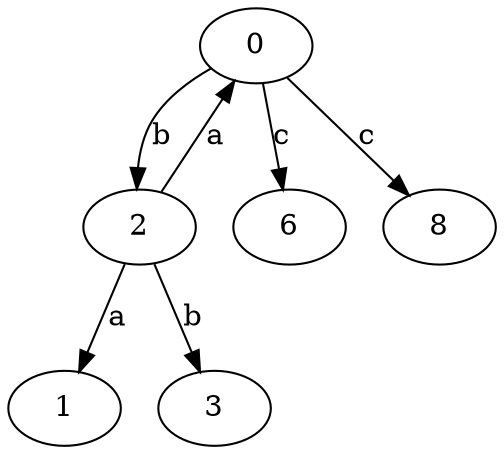 strict digraph  {
0;
1;
2;
3;
6;
8;
0 -> 2  [label=b];
0 -> 6  [label=c];
0 -> 8  [label=c];
2 -> 0  [label=a];
2 -> 1  [label=a];
2 -> 3  [label=b];
}
